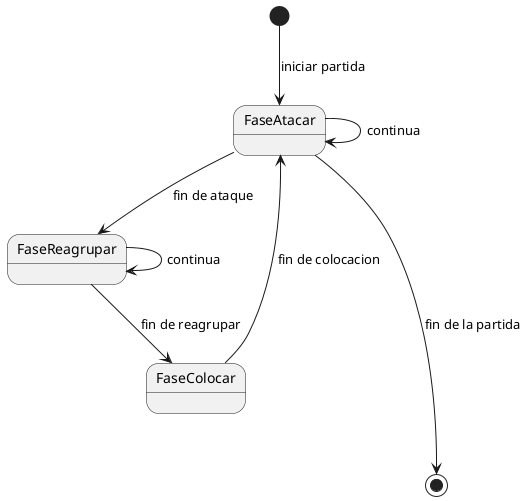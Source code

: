 @startuml

[*] --> FaseAtacar: iniciar partida

state FaseAtacar {
}

state FaseReagrupar {
}

state FaseColocar {
}
FaseAtacar --> FaseAtacar: continua
FaseAtacar --> FaseReagrupar: fin de ataque
FaseReagrupar --> FaseReagrupar: continua
FaseReagrupar --> FaseColocar: fin de reagrupar
FaseColocar --> FaseAtacar: fin de colocacion

FaseAtacar ----> [*]: fin de la partida
@enduml